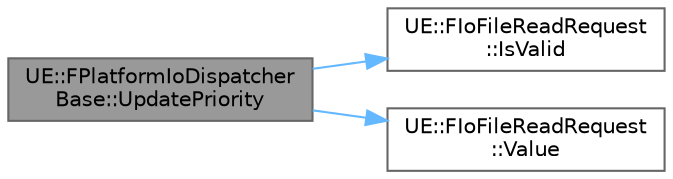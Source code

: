 digraph "UE::FPlatformIoDispatcherBase::UpdatePriority"
{
 // INTERACTIVE_SVG=YES
 // LATEX_PDF_SIZE
  bgcolor="transparent";
  edge [fontname=Helvetica,fontsize=10,labelfontname=Helvetica,labelfontsize=10];
  node [fontname=Helvetica,fontsize=10,shape=box,height=0.2,width=0.4];
  rankdir="LR";
  Node1 [id="Node000001",label="UE::FPlatformIoDispatcher\lBase::UpdatePriority",height=0.2,width=0.4,color="gray40", fillcolor="grey60", style="filled", fontcolor="black",tooltip="Update priority for an inflight I/O request."];
  Node1 -> Node2 [id="edge1_Node000001_Node000002",color="steelblue1",style="solid",tooltip=" "];
  Node2 [id="Node000002",label="UE::FIoFileReadRequest\l::IsValid",height=0.2,width=0.4,color="grey40", fillcolor="white", style="filled",URL="$d9/d9d/structUE_1_1FIoFileReadRequest.html#afe4c340019bf85db1ec67dc5e9791541",tooltip=" "];
  Node1 -> Node3 [id="edge2_Node000001_Node000003",color="steelblue1",style="solid",tooltip=" "];
  Node3 [id="Node000003",label="UE::FIoFileReadRequest\l::Value",height=0.2,width=0.4,color="grey40", fillcolor="white", style="filled",URL="$d9/d9d/structUE_1_1FIoFileReadRequest.html#a653d5440e6da5059cdaabbc4a8c1ab26",tooltip=" "];
}
